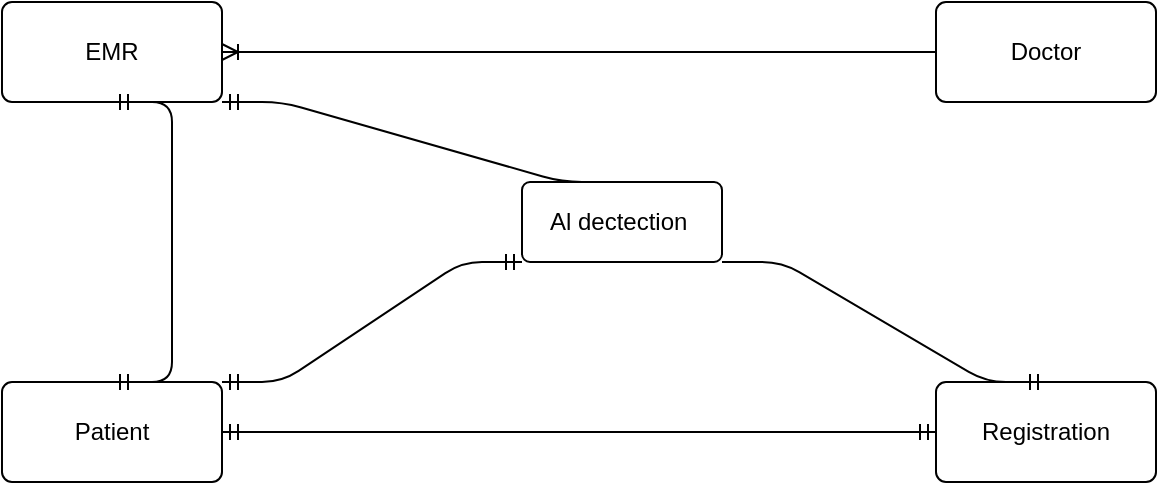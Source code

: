 <mxfile>
    <diagram id="1O5qxVfy6c3nPwMyMdQi" name="Page-1">
        <mxGraphModel dx="680" dy="328" grid="1" gridSize="10" guides="1" tooltips="1" connect="1" arrows="1" fold="1" page="1" pageScale="1" pageWidth="1654" pageHeight="1169" math="0" shadow="0">
            <root>
                <mxCell id="0"/>
                <mxCell id="1" parent="0"/>
                <mxCell id="12" value="EMR" style="rounded=1;arcSize=10;whiteSpace=wrap;html=1;align=center;" parent="1" vertex="1">
                    <mxGeometry x="250" y="180" width="110" height="50" as="geometry"/>
                </mxCell>
                <mxCell id="17" value="Patient" style="rounded=1;arcSize=10;whiteSpace=wrap;html=1;align=center;" parent="1" vertex="1">
                    <mxGeometry x="250" y="370" width="110" height="50" as="geometry"/>
                </mxCell>
                <mxCell id="18" value="Doctor" style="rounded=1;arcSize=10;whiteSpace=wrap;html=1;align=center;" parent="1" vertex="1">
                    <mxGeometry x="717" y="180" width="110" height="50" as="geometry"/>
                </mxCell>
                <mxCell id="19" value="" style="edgeStyle=entityRelationEdgeStyle;fontSize=12;html=1;endArrow=ERoneToMany;entryX=1;entryY=0.5;entryDx=0;entryDy=0;exitX=0;exitY=0.5;exitDx=0;exitDy=0;" parent="1" source="18" target="12" edge="1">
                    <mxGeometry width="100" height="100" relative="1" as="geometry">
                        <mxPoint x="510" y="200" as="sourcePoint"/>
                        <mxPoint x="610" y="100" as="targetPoint"/>
                    </mxGeometry>
                </mxCell>
                <mxCell id="27" value="" style="edgeStyle=entityRelationEdgeStyle;fontSize=12;html=1;endArrow=ERmandOne;startArrow=ERmandOne;exitX=0.5;exitY=1;exitDx=0;exitDy=0;entryX=0.5;entryY=0;entryDx=0;entryDy=0;" parent="1" source="12" target="17" edge="1">
                    <mxGeometry width="100" height="100" relative="1" as="geometry">
                        <mxPoint x="430" y="410" as="sourcePoint"/>
                        <mxPoint x="300" y="430" as="targetPoint"/>
                    </mxGeometry>
                </mxCell>
                <mxCell id="37" value="Registration" style="rounded=1;arcSize=10;whiteSpace=wrap;html=1;align=center;" parent="1" vertex="1">
                    <mxGeometry x="717" y="370" width="110" height="50" as="geometry"/>
                </mxCell>
                <mxCell id="38" value="" style="edgeStyle=entityRelationEdgeStyle;fontSize=12;html=1;endArrow=ERmandOne;startArrow=ERmandOne;exitX=1;exitY=0.5;exitDx=0;exitDy=0;entryX=0;entryY=0.5;entryDx=0;entryDy=0;" parent="1" source="17" target="37" edge="1">
                    <mxGeometry width="100" height="100" relative="1" as="geometry">
                        <mxPoint x="530" y="470" as="sourcePoint"/>
                        <mxPoint x="630" y="370" as="targetPoint"/>
                    </mxGeometry>
                </mxCell>
                <mxCell id="39" value="" style="edgeStyle=entityRelationEdgeStyle;fontSize=12;html=1;endArrow=ERmandOne;startArrow=none;exitX=1;exitY=1;exitDx=0;exitDy=0;entryX=0.5;entryY=0;entryDx=0;entryDy=0;" parent="1" source="40" target="37" edge="1">
                    <mxGeometry width="100" height="100" relative="1" as="geometry">
                        <mxPoint x="520" y="430" as="sourcePoint"/>
                        <mxPoint x="620" y="330" as="targetPoint"/>
                    </mxGeometry>
                </mxCell>
                <mxCell id="42" value="" style="edgeStyle=entityRelationEdgeStyle;fontSize=12;html=1;endArrow=none;startArrow=ERmandOne;exitX=1;exitY=1;exitDx=0;exitDy=0;entryX=0.5;entryY=0;entryDx=0;entryDy=0;" parent="1" source="12" target="40" edge="1">
                    <mxGeometry width="100" height="100" relative="1" as="geometry">
                        <mxPoint x="360.0" y="230.0" as="sourcePoint"/>
                        <mxPoint x="772" y="470" as="targetPoint"/>
                    </mxGeometry>
                </mxCell>
                <mxCell id="40" value="Al dectection&amp;nbsp;" style="rounded=1;arcSize=10;whiteSpace=wrap;html=1;align=center;" parent="1" vertex="1">
                    <mxGeometry x="510" y="270" width="100" height="40" as="geometry"/>
                </mxCell>
                <mxCell id="55" value="" style="edgeStyle=entityRelationEdgeStyle;fontSize=12;html=1;endArrow=ERmandOne;startArrow=ERmandOne;exitX=1;exitY=0;exitDx=0;exitDy=0;entryX=0;entryY=1;entryDx=0;entryDy=0;" parent="1" source="17" target="40" edge="1">
                    <mxGeometry width="100" height="100" relative="1" as="geometry">
                        <mxPoint x="560" y="510" as="sourcePoint"/>
                        <mxPoint x="660" y="410" as="targetPoint"/>
                    </mxGeometry>
                </mxCell>
            </root>
        </mxGraphModel>
    </diagram>
</mxfile>